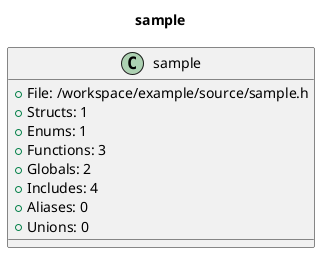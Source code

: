 @startuml
title sample

class sample {
    + File: /workspace/example/source/sample.h
    + Structs: 1
    + Enums: 1
    + Functions: 3
    + Globals: 2
    + Includes: 4
    + Aliases: 0
    + Unions: 0
}

@enduml